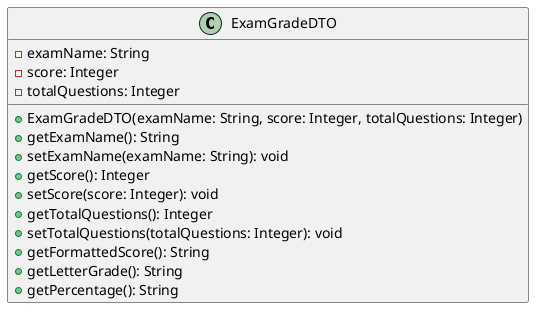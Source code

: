@startuml
class ExamGradeDTO [[java:edu.sru.thangiah.web.dto.ExamGradeDTO]] {
	-examName: String
	-score: Integer
	-totalQuestions: Integer
	+ExamGradeDTO(examName: String, score: Integer, totalQuestions: Integer)
	+getExamName(): String
	+setExamName(examName: String): void
	+getScore(): Integer
	+setScore(score: Integer): void
	+getTotalQuestions(): Integer
	+setTotalQuestions(totalQuestions: Integer): void
	+getFormattedScore(): String
	+getLetterGrade(): String
	+getPercentage(): String
}
@enduml